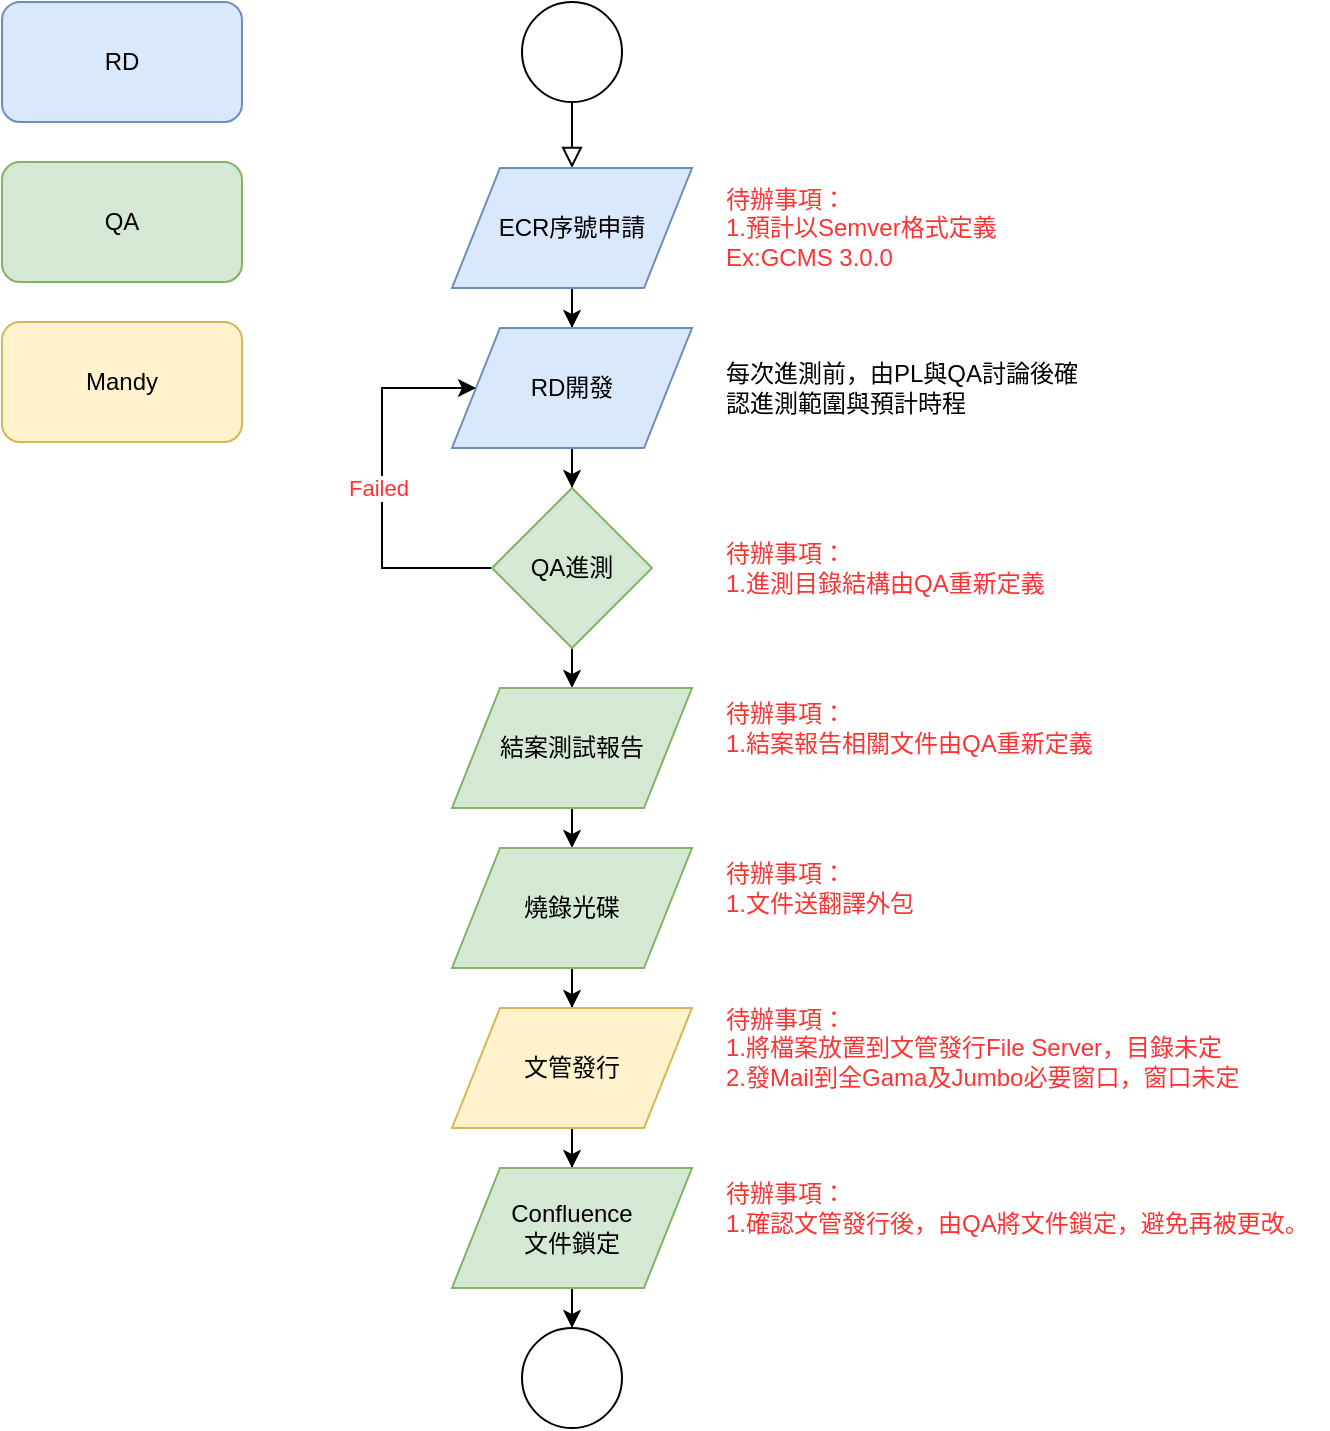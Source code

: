 <mxfile version="13.1.3" type="github">
  <diagram id="C5RBs43oDa-KdzZeNtuy" name="Page-1">
    <mxGraphModel dx="1395" dy="899" grid="1" gridSize="10" guides="1" tooltips="1" connect="1" arrows="1" fold="1" page="1" pageScale="1" pageWidth="827" pageHeight="1169" math="0" shadow="0">
      <root>
        <mxCell id="WIyWlLk6GJQsqaUBKTNV-0" />
        <mxCell id="WIyWlLk6GJQsqaUBKTNV-1" parent="WIyWlLk6GJQsqaUBKTNV-0" />
        <mxCell id="WIyWlLk6GJQsqaUBKTNV-2" value="" style="rounded=0;html=1;jettySize=auto;orthogonalLoop=1;fontSize=11;endArrow=block;endFill=0;endSize=8;strokeWidth=1;shadow=0;labelBackgroundColor=none;edgeStyle=orthogonalEdgeStyle;exitX=0.5;exitY=1;exitDx=0;exitDy=0;entryX=0.5;entryY=0;entryDx=0;entryDy=0;" parent="WIyWlLk6GJQsqaUBKTNV-1" source="4oQZNx9lgn8CLh6xkxKl-3" target="4oQZNx9lgn8CLh6xkxKl-2" edge="1">
          <mxGeometry relative="1" as="geometry">
            <mxPoint x="215" y="170" as="sourcePoint" />
          </mxGeometry>
        </mxCell>
        <mxCell id="4oQZNx9lgn8CLh6xkxKl-31" style="edgeStyle=orthogonalEdgeStyle;rounded=0;orthogonalLoop=1;jettySize=auto;html=1;" edge="1" parent="WIyWlLk6GJQsqaUBKTNV-1" source="4oQZNx9lgn8CLh6xkxKl-2" target="4oQZNx9lgn8CLh6xkxKl-6">
          <mxGeometry relative="1" as="geometry" />
        </mxCell>
        <mxCell id="4oQZNx9lgn8CLh6xkxKl-2" value="ECR序號申請" style="shape=parallelogram;perimeter=parallelogramPerimeter;whiteSpace=wrap;html=1;fillColor=#dae8fc;strokeColor=#6c8ebf;" vertex="1" parent="WIyWlLk6GJQsqaUBKTNV-1">
          <mxGeometry x="245" y="93" width="120" height="60" as="geometry" />
        </mxCell>
        <mxCell id="4oQZNx9lgn8CLh6xkxKl-3" value="" style="ellipse;whiteSpace=wrap;html=1;aspect=fixed;" vertex="1" parent="WIyWlLk6GJQsqaUBKTNV-1">
          <mxGeometry x="280" y="10" width="50" height="50" as="geometry" />
        </mxCell>
        <mxCell id="4oQZNx9lgn8CLh6xkxKl-9" style="edgeStyle=orthogonalEdgeStyle;rounded=0;orthogonalLoop=1;jettySize=auto;html=1;entryX=0.5;entryY=0;entryDx=0;entryDy=0;" edge="1" parent="WIyWlLk6GJQsqaUBKTNV-1" source="4oQZNx9lgn8CLh6xkxKl-6" target="4oQZNx9lgn8CLh6xkxKl-8">
          <mxGeometry relative="1" as="geometry" />
        </mxCell>
        <mxCell id="4oQZNx9lgn8CLh6xkxKl-6" value="RD開發" style="shape=parallelogram;perimeter=parallelogramPerimeter;whiteSpace=wrap;html=1;fillColor=#dae8fc;strokeColor=#6c8ebf;" vertex="1" parent="WIyWlLk6GJQsqaUBKTNV-1">
          <mxGeometry x="245" y="173" width="120" height="60" as="geometry" />
        </mxCell>
        <mxCell id="4oQZNx9lgn8CLh6xkxKl-21" style="edgeStyle=orthogonalEdgeStyle;rounded=0;orthogonalLoop=1;jettySize=auto;html=1;exitX=0.5;exitY=1;exitDx=0;exitDy=0;entryX=0.5;entryY=0;entryDx=0;entryDy=0;" edge="1" parent="WIyWlLk6GJQsqaUBKTNV-1" source="4oQZNx9lgn8CLh6xkxKl-8" target="4oQZNx9lgn8CLh6xkxKl-12">
          <mxGeometry relative="1" as="geometry" />
        </mxCell>
        <mxCell id="4oQZNx9lgn8CLh6xkxKl-41" style="edgeStyle=orthogonalEdgeStyle;rounded=0;orthogonalLoop=1;jettySize=auto;html=1;fontColor=#FF3333;entryX=0;entryY=0.5;entryDx=0;entryDy=0;exitX=0;exitY=0.5;exitDx=0;exitDy=0;" edge="1" parent="WIyWlLk6GJQsqaUBKTNV-1" source="4oQZNx9lgn8CLh6xkxKl-8" target="4oQZNx9lgn8CLh6xkxKl-6">
          <mxGeometry relative="1" as="geometry">
            <mxPoint x="210" y="193" as="targetPoint" />
            <Array as="points">
              <mxPoint x="210" y="293" />
              <mxPoint x="210" y="203" />
            </Array>
          </mxGeometry>
        </mxCell>
        <mxCell id="4oQZNx9lgn8CLh6xkxKl-42" value="Failed" style="edgeLabel;html=1;align=center;verticalAlign=middle;resizable=0;points=[];fontColor=#FF3333;" vertex="1" connectable="0" parent="4oQZNx9lgn8CLh6xkxKl-41">
          <mxGeometry x="-0.008" y="2" relative="1" as="geometry">
            <mxPoint as="offset" />
          </mxGeometry>
        </mxCell>
        <mxCell id="4oQZNx9lgn8CLh6xkxKl-8" value="QA進測" style="rhombus;whiteSpace=wrap;html=1;fillColor=#d5e8d4;strokeColor=#82b366;" vertex="1" parent="WIyWlLk6GJQsqaUBKTNV-1">
          <mxGeometry x="265" y="253" width="80" height="80" as="geometry" />
        </mxCell>
        <mxCell id="4oQZNx9lgn8CLh6xkxKl-22" style="edgeStyle=orthogonalEdgeStyle;rounded=0;orthogonalLoop=1;jettySize=auto;html=1;exitX=0.5;exitY=1;exitDx=0;exitDy=0;entryX=0.5;entryY=0;entryDx=0;entryDy=0;" edge="1" parent="WIyWlLk6GJQsqaUBKTNV-1" source="4oQZNx9lgn8CLh6xkxKl-12" target="4oQZNx9lgn8CLh6xkxKl-13">
          <mxGeometry relative="1" as="geometry" />
        </mxCell>
        <mxCell id="4oQZNx9lgn8CLh6xkxKl-12" value="結案測試報告" style="shape=parallelogram;perimeter=parallelogramPerimeter;whiteSpace=wrap;html=1;fillColor=#d5e8d4;strokeColor=#82b366;" vertex="1" parent="WIyWlLk6GJQsqaUBKTNV-1">
          <mxGeometry x="245" y="353" width="120" height="60" as="geometry" />
        </mxCell>
        <mxCell id="4oQZNx9lgn8CLh6xkxKl-23" style="edgeStyle=orthogonalEdgeStyle;rounded=0;orthogonalLoop=1;jettySize=auto;html=1;exitX=0.5;exitY=1;exitDx=0;exitDy=0;" edge="1" parent="WIyWlLk6GJQsqaUBKTNV-1" source="4oQZNx9lgn8CLh6xkxKl-13" target="4oQZNx9lgn8CLh6xkxKl-14">
          <mxGeometry relative="1" as="geometry" />
        </mxCell>
        <mxCell id="4oQZNx9lgn8CLh6xkxKl-13" value="燒錄光碟" style="shape=parallelogram;perimeter=parallelogramPerimeter;whiteSpace=wrap;html=1;fillColor=#d5e8d4;strokeColor=#82b366;" vertex="1" parent="WIyWlLk6GJQsqaUBKTNV-1">
          <mxGeometry x="245" y="433" width="120" height="60" as="geometry" />
        </mxCell>
        <mxCell id="4oQZNx9lgn8CLh6xkxKl-35" value="" style="edgeStyle=orthogonalEdgeStyle;rounded=0;orthogonalLoop=1;jettySize=auto;html=1;" edge="1" parent="WIyWlLk6GJQsqaUBKTNV-1" source="4oQZNx9lgn8CLh6xkxKl-14" target="4oQZNx9lgn8CLh6xkxKl-34">
          <mxGeometry relative="1" as="geometry" />
        </mxCell>
        <mxCell id="4oQZNx9lgn8CLh6xkxKl-14" value="文管發行" style="shape=parallelogram;perimeter=parallelogramPerimeter;whiteSpace=wrap;html=1;fillColor=#fff2cc;strokeColor=#d6b656;" vertex="1" parent="WIyWlLk6GJQsqaUBKTNV-1">
          <mxGeometry x="245" y="513" width="120" height="60" as="geometry" />
        </mxCell>
        <mxCell id="4oQZNx9lgn8CLh6xkxKl-15" value="" style="ellipse;whiteSpace=wrap;html=1;aspect=fixed;" vertex="1" parent="WIyWlLk6GJQsqaUBKTNV-1">
          <mxGeometry x="280" y="673" width="50" height="50" as="geometry" />
        </mxCell>
        <mxCell id="4oQZNx9lgn8CLh6xkxKl-19" value="待辦事項：&lt;br&gt;1.預計以Semver格式定義&lt;br&gt;Ex:GCMS 3.0.0" style="text;html=1;strokeColor=none;fillColor=none;align=left;verticalAlign=middle;whiteSpace=wrap;rounded=0;fontColor=#FF3333;" vertex="1" parent="WIyWlLk6GJQsqaUBKTNV-1">
          <mxGeometry x="380" y="113" width="218" height="20" as="geometry" />
        </mxCell>
        <mxCell id="4oQZNx9lgn8CLh6xkxKl-25" value="RD" style="rounded=1;whiteSpace=wrap;html=1;align=center;fillColor=#dae8fc;strokeColor=#6c8ebf;" vertex="1" parent="WIyWlLk6GJQsqaUBKTNV-1">
          <mxGeometry x="20" y="10" width="120" height="60" as="geometry" />
        </mxCell>
        <mxCell id="4oQZNx9lgn8CLh6xkxKl-26" value="QA" style="rounded=1;whiteSpace=wrap;html=1;align=center;fillColor=#d5e8d4;strokeColor=#82b366;" vertex="1" parent="WIyWlLk6GJQsqaUBKTNV-1">
          <mxGeometry x="20" y="90" width="120" height="60" as="geometry" />
        </mxCell>
        <mxCell id="4oQZNx9lgn8CLh6xkxKl-28" value="Mandy" style="rounded=1;whiteSpace=wrap;html=1;align=center;fillColor=#fff2cc;strokeColor=#d6b656;" vertex="1" parent="WIyWlLk6GJQsqaUBKTNV-1">
          <mxGeometry x="20" y="170" width="120" height="60" as="geometry" />
        </mxCell>
        <mxCell id="4oQZNx9lgn8CLh6xkxKl-29" value="每次進測前，由PL與QA討論後確認進測範圍與預計時程" style="text;html=1;strokeColor=none;fillColor=none;align=left;verticalAlign=middle;whiteSpace=wrap;rounded=0;" vertex="1" parent="WIyWlLk6GJQsqaUBKTNV-1">
          <mxGeometry x="380" y="193" width="190" height="20" as="geometry" />
        </mxCell>
        <mxCell id="4oQZNx9lgn8CLh6xkxKl-32" value="待辦事項：&lt;br&gt;1.結案報告相關文件由QA重新定義" style="text;html=1;strokeColor=none;fillColor=none;align=left;verticalAlign=middle;whiteSpace=wrap;rounded=0;fontColor=#FF3333;" vertex="1" parent="WIyWlLk6GJQsqaUBKTNV-1">
          <mxGeometry x="380" y="353" width="190" height="40" as="geometry" />
        </mxCell>
        <mxCell id="4oQZNx9lgn8CLh6xkxKl-33" value="待辦事項：&lt;br&gt;1.將檔案放置到文管發行File Server，目錄未定&lt;br&gt;2.發Mail到全Gama及Jumbo必要窗口，窗口未定&lt;br&gt;" style="text;html=1;strokeColor=none;fillColor=none;align=left;verticalAlign=middle;whiteSpace=wrap;rounded=0;fontColor=#FF3333;" vertex="1" parent="WIyWlLk6GJQsqaUBKTNV-1">
          <mxGeometry x="380" y="523" width="280" height="20" as="geometry" />
        </mxCell>
        <mxCell id="4oQZNx9lgn8CLh6xkxKl-36" value="" style="edgeStyle=orthogonalEdgeStyle;rounded=0;orthogonalLoop=1;jettySize=auto;html=1;" edge="1" parent="WIyWlLk6GJQsqaUBKTNV-1" source="4oQZNx9lgn8CLh6xkxKl-34" target="4oQZNx9lgn8CLh6xkxKl-15">
          <mxGeometry relative="1" as="geometry" />
        </mxCell>
        <mxCell id="4oQZNx9lgn8CLh6xkxKl-34" value="Confluence&lt;br&gt;文件鎖定" style="shape=parallelogram;perimeter=parallelogramPerimeter;whiteSpace=wrap;html=1;fillColor=#d5e8d4;strokeColor=#82b366;" vertex="1" parent="WIyWlLk6GJQsqaUBKTNV-1">
          <mxGeometry x="245" y="593" width="120" height="60" as="geometry" />
        </mxCell>
        <mxCell id="4oQZNx9lgn8CLh6xkxKl-37" value="待辦事項：&lt;br&gt;1.確認文管發行後，由QA將文件鎖定，避免再被更改。" style="text;html=1;strokeColor=none;fillColor=none;align=left;verticalAlign=middle;whiteSpace=wrap;rounded=0;fontColor=#FF3333;" vertex="1" parent="WIyWlLk6GJQsqaUBKTNV-1">
          <mxGeometry x="380" y="603" width="303" height="20" as="geometry" />
        </mxCell>
        <mxCell id="4oQZNx9lgn8CLh6xkxKl-39" value="待辦事項：&lt;br&gt;1.文件送翻譯外包" style="text;html=1;strokeColor=none;fillColor=none;align=left;verticalAlign=middle;whiteSpace=wrap;rounded=0;fontColor=#FF3333;" vertex="1" parent="WIyWlLk6GJQsqaUBKTNV-1">
          <mxGeometry x="380" y="433" width="190" height="40" as="geometry" />
        </mxCell>
        <mxCell id="4oQZNx9lgn8CLh6xkxKl-43" value="待辦事項：&lt;br&gt;1.進測目錄結構由QA重新定義" style="text;html=1;strokeColor=none;fillColor=none;align=left;verticalAlign=middle;whiteSpace=wrap;rounded=0;fontColor=#FF3333;" vertex="1" parent="WIyWlLk6GJQsqaUBKTNV-1">
          <mxGeometry x="380" y="273" width="190" height="40" as="geometry" />
        </mxCell>
      </root>
    </mxGraphModel>
  </diagram>
</mxfile>
